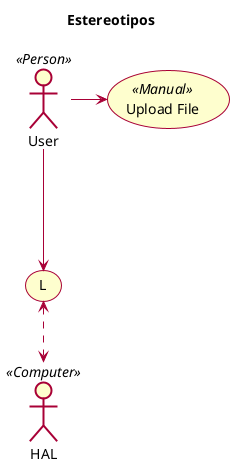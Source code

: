 @startuml Samples
    skin rose
    skinparam classFontName Calibri
    skinparam shadowing false

    title Diagrama by Gerardo Tordoya
'====================================

@startuml Samples
    skin rose
    skinparam classFontName Calibri
    skinparam shadowing false

    title Estereotipos
'====================================

(Upload File) as UF<<Manual>>
actor :User: as U<<Person>>
:HAL: as H<<Computer>>

U -> UF
U ---> (L)
H <.up.> (L)

@enduml